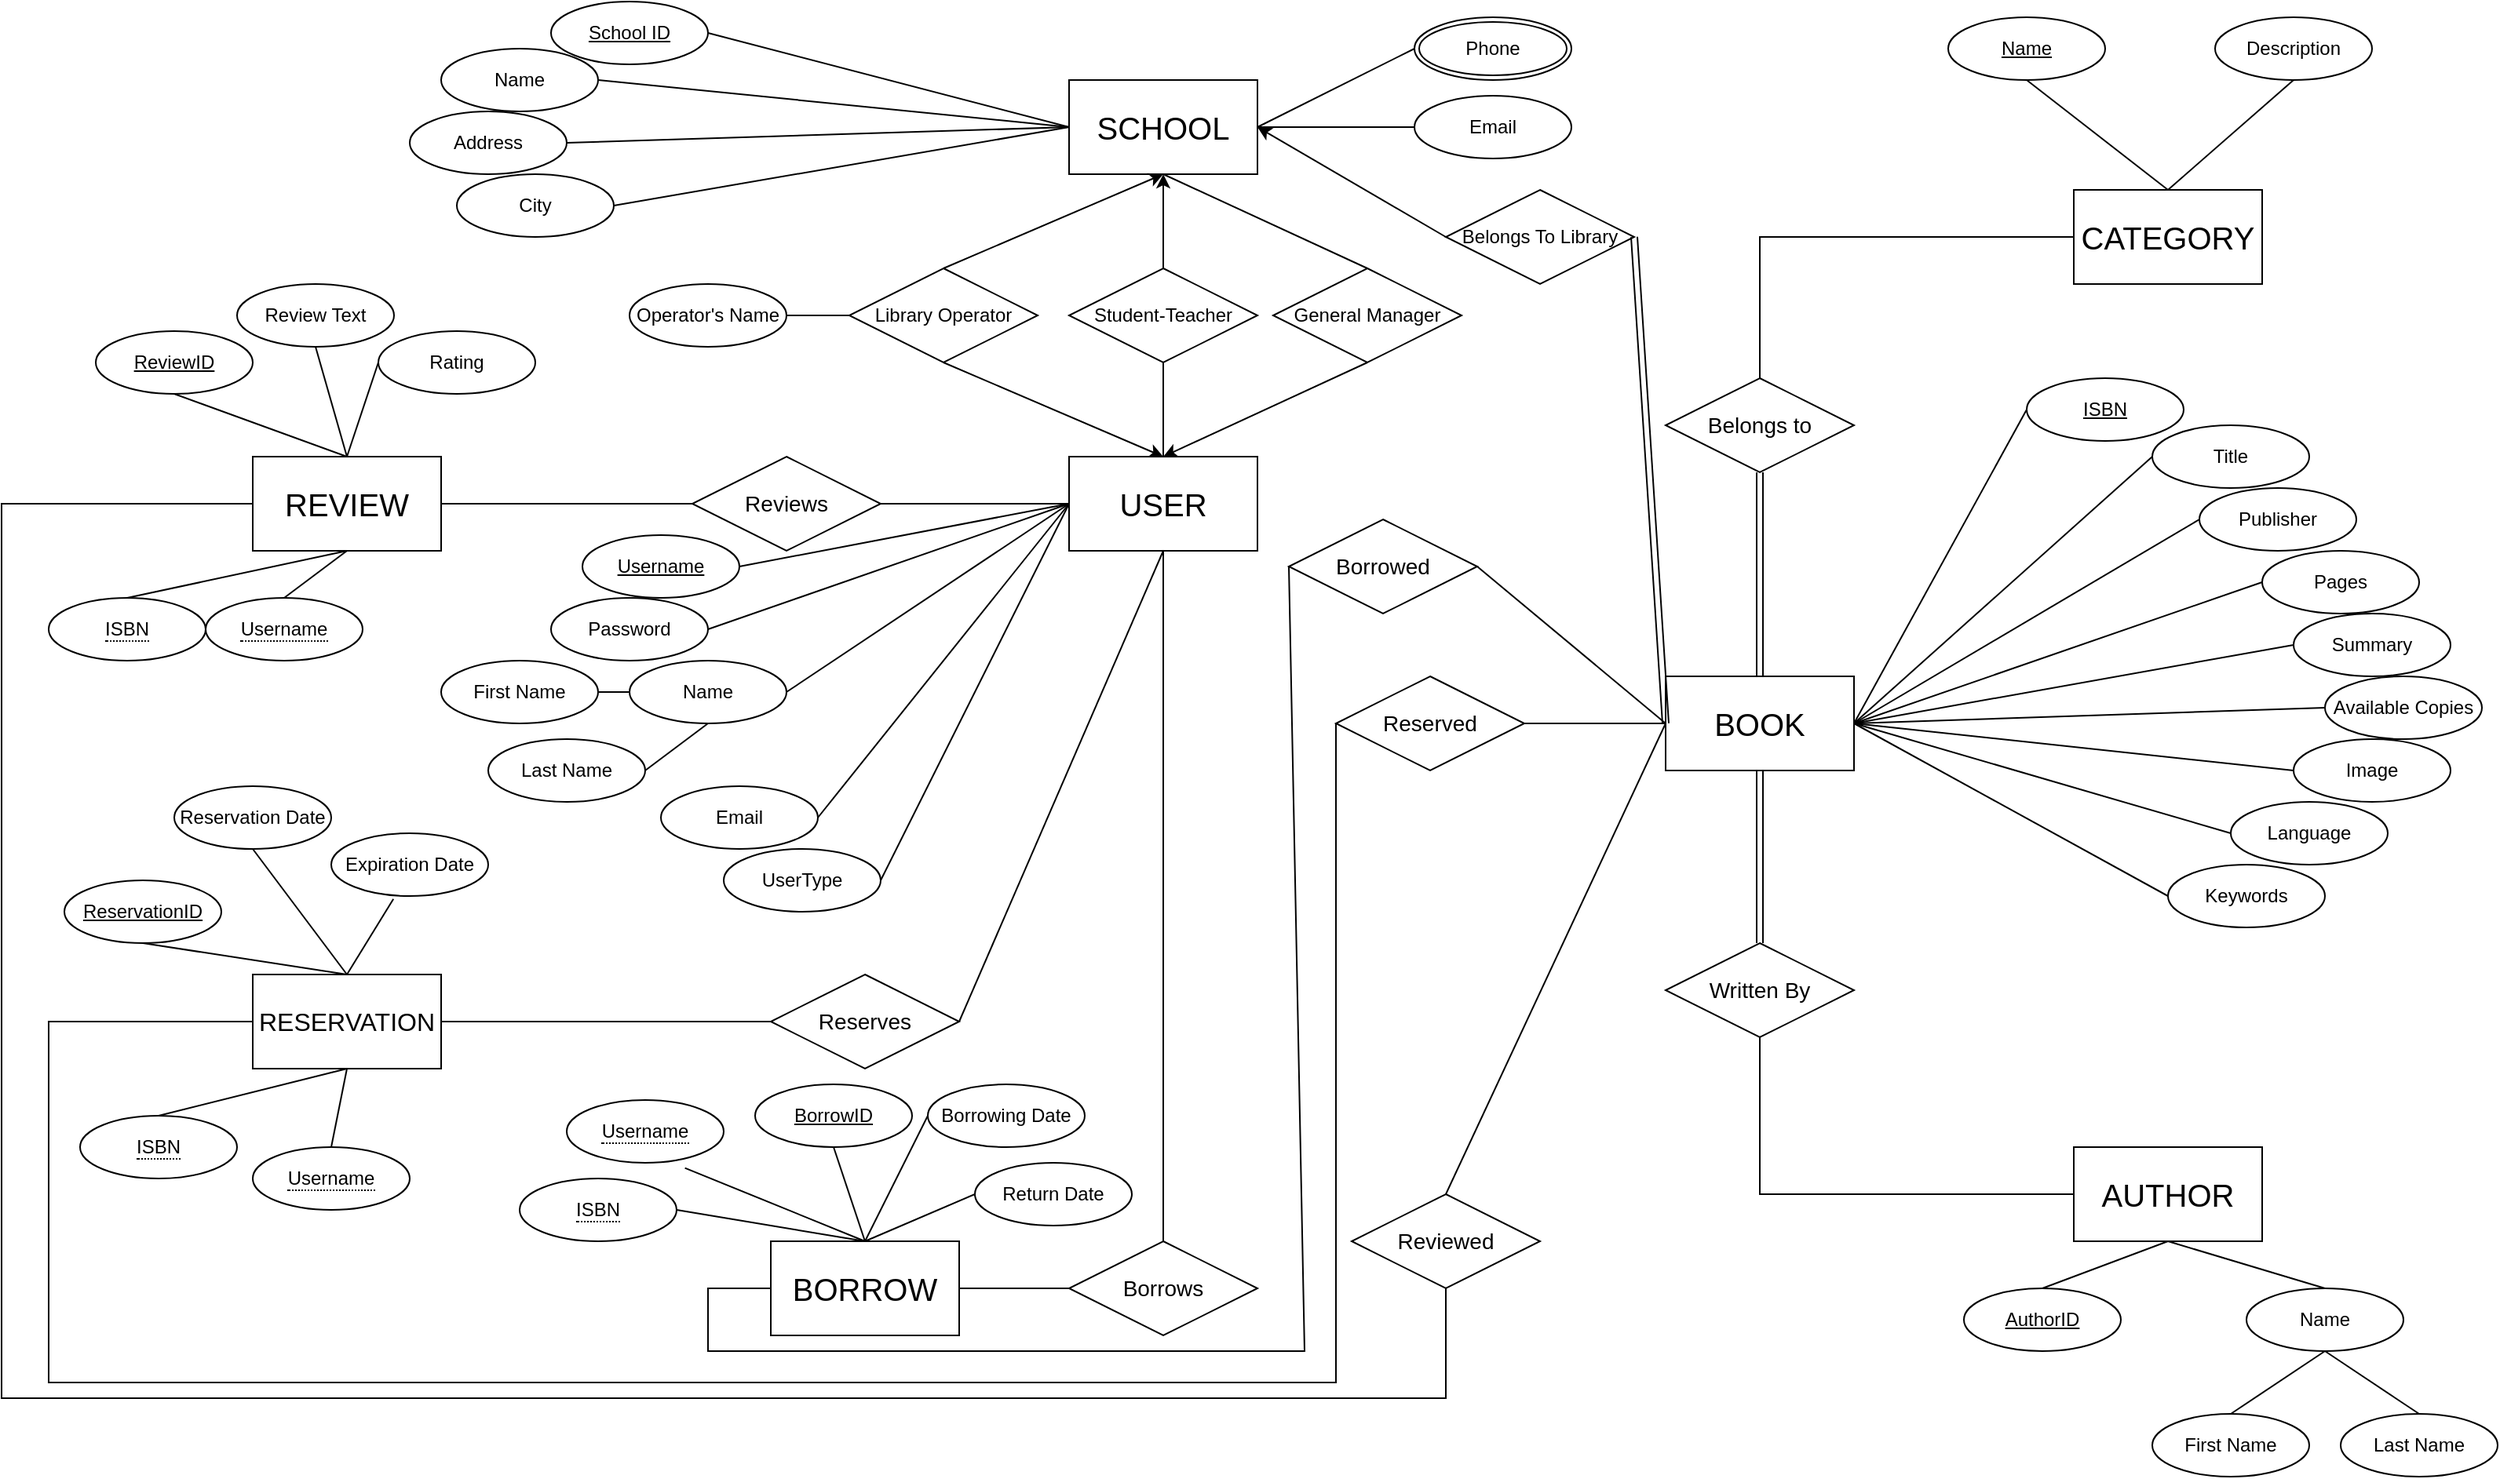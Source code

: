 <mxfile version="21.2.3" type="device">
  <diagram name="Σελίδα-1" id="gIPJcoeuLJjqF6bGJ0RA">
    <mxGraphModel dx="2049" dy="1091" grid="1" gridSize="10" guides="1" tooltips="1" connect="1" arrows="1" fold="1" page="1" pageScale="1" pageWidth="1654" pageHeight="1169" math="0" shadow="0">
      <root>
        <mxCell id="0" />
        <mxCell id="1" parent="0" />
        <mxCell id="8MD2V6pWfykVniSsKf-Z-3" value="&lt;font style=&quot;font-size: 20px;&quot;&gt;SCHOOL&lt;/font&gt;" style="rounded=0;whiteSpace=wrap;html=1;" parent="1" vertex="1">
          <mxGeometry x="720" y="50" width="120" height="60" as="geometry" />
        </mxCell>
        <mxCell id="8MD2V6pWfykVniSsKf-Z-5" value="&lt;font style=&quot;font-size: 16px;&quot;&gt;RESERVATION&lt;/font&gt;" style="rounded=0;whiteSpace=wrap;html=1;" parent="1" vertex="1">
          <mxGeometry x="200" y="620" width="120" height="60" as="geometry" />
        </mxCell>
        <mxCell id="8MD2V6pWfykVniSsKf-Z-6" value="&lt;font style=&quot;font-size: 20px;&quot;&gt;REVIEW&lt;/font&gt;" style="rounded=0;whiteSpace=wrap;html=1;" parent="1" vertex="1">
          <mxGeometry x="200" y="290" width="120" height="60" as="geometry" />
        </mxCell>
        <mxCell id="8MD2V6pWfykVniSsKf-Z-7" value="&lt;font style=&quot;font-size: 20px;&quot;&gt;BORROW&lt;/font&gt;" style="rounded=0;whiteSpace=wrap;html=1;" parent="1" vertex="1">
          <mxGeometry x="530" y="790" width="120" height="60" as="geometry" />
        </mxCell>
        <mxCell id="8MD2V6pWfykVniSsKf-Z-9" value="&lt;font style=&quot;font-size: 20px;&quot;&gt;CATEGORY&lt;/font&gt;" style="rounded=0;whiteSpace=wrap;html=1;" parent="1" vertex="1">
          <mxGeometry x="1360" y="120" width="120" height="60" as="geometry" />
        </mxCell>
        <mxCell id="8MD2V6pWfykVniSsKf-Z-10" value="&lt;font style=&quot;font-size: 20px;&quot;&gt;BOOK&lt;/font&gt;" style="rounded=0;whiteSpace=wrap;html=1;" parent="1" vertex="1">
          <mxGeometry x="1100" y="430" width="120" height="60" as="geometry" />
        </mxCell>
        <mxCell id="8MD2V6pWfykVniSsKf-Z-11" value="&lt;font style=&quot;font-size: 20px;&quot;&gt;AUTHOR&lt;/font&gt;" style="rounded=0;whiteSpace=wrap;html=1;" parent="1" vertex="1">
          <mxGeometry x="1360" y="730" width="120" height="60" as="geometry" />
        </mxCell>
        <mxCell id="IquROmP5LWn76ybMcErC-4" value="" style="rounded=0;orthogonalLoop=1;jettySize=auto;html=1;exitX=0.5;exitY=0;exitDx=0;exitDy=0;entryX=0.5;entryY=1;entryDx=0;entryDy=0;" parent="1" target="8MD2V6pWfykVniSsKf-Z-3" edge="1">
          <mxGeometry relative="1" as="geometry">
            <mxPoint x="780" y="170" as="sourcePoint" />
          </mxGeometry>
        </mxCell>
        <mxCell id="IquROmP5LWn76ybMcErC-7" value="&lt;font style=&quot;font-size: 14px;&quot;&gt;Written By&lt;/font&gt;" style="shape=rhombus;perimeter=rhombusPerimeter;whiteSpace=wrap;html=1;align=center;" parent="1" vertex="1">
          <mxGeometry x="1100" y="600" width="120" height="60" as="geometry" />
        </mxCell>
        <mxCell id="IquROmP5LWn76ybMcErC-10" value="" style="endArrow=none;html=1;rounded=0;entryX=0.5;entryY=1;entryDx=0;entryDy=0;shape=link;" parent="1" target="8MD2V6pWfykVniSsKf-Z-10" edge="1">
          <mxGeometry width="50" height="50" relative="1" as="geometry">
            <mxPoint x="1160" y="600" as="sourcePoint" />
            <mxPoint x="800" y="540" as="targetPoint" />
          </mxGeometry>
        </mxCell>
        <mxCell id="IquROmP5LWn76ybMcErC-11" value="" style="endArrow=none;html=1;rounded=0;exitX=0;exitY=0.5;exitDx=0;exitDy=0;entryX=0.5;entryY=1;entryDx=0;entryDy=0;" parent="1" source="8MD2V6pWfykVniSsKf-Z-11" target="IquROmP5LWn76ybMcErC-7" edge="1">
          <mxGeometry width="50" height="50" relative="1" as="geometry">
            <mxPoint x="750" y="590" as="sourcePoint" />
            <mxPoint x="800" y="540" as="targetPoint" />
            <Array as="points">
              <mxPoint x="1160" y="760" />
            </Array>
          </mxGeometry>
        </mxCell>
        <mxCell id="IquROmP5LWn76ybMcErC-12" value="&lt;font style=&quot;font-size: 14px;&quot;&gt;Belongs to&lt;/font&gt;" style="shape=rhombus;perimeter=rhombusPerimeter;whiteSpace=wrap;html=1;align=center;" parent="1" vertex="1">
          <mxGeometry x="1100" y="240" width="120" height="60" as="geometry" />
        </mxCell>
        <mxCell id="IquROmP5LWn76ybMcErC-13" value="" style="endArrow=none;html=1;rounded=0;entryX=0.5;entryY=1;entryDx=0;entryDy=0;exitX=0.5;exitY=0;exitDx=0;exitDy=0;shape=link;" parent="1" source="8MD2V6pWfykVniSsKf-Z-10" target="IquROmP5LWn76ybMcErC-12" edge="1">
          <mxGeometry width="50" height="50" relative="1" as="geometry">
            <mxPoint x="750" y="590" as="sourcePoint" />
            <mxPoint x="800" y="540" as="targetPoint" />
          </mxGeometry>
        </mxCell>
        <mxCell id="IquROmP5LWn76ybMcErC-14" value="" style="endArrow=none;html=1;rounded=0;entryX=0;entryY=0.5;entryDx=0;entryDy=0;exitX=0.5;exitY=0;exitDx=0;exitDy=0;" parent="1" source="IquROmP5LWn76ybMcErC-12" target="8MD2V6pWfykVniSsKf-Z-9" edge="1">
          <mxGeometry width="50" height="50" relative="1" as="geometry">
            <mxPoint x="750" y="590" as="sourcePoint" />
            <mxPoint x="800" y="540" as="targetPoint" />
            <Array as="points">
              <mxPoint x="1160" y="150" />
            </Array>
          </mxGeometry>
        </mxCell>
        <mxCell id="IquROmP5LWn76ybMcErC-15" value="&lt;font style=&quot;font-size: 14px;&quot;&gt;Borrows&lt;/font&gt;" style="shape=rhombus;perimeter=rhombusPerimeter;whiteSpace=wrap;html=1;align=center;" parent="1" vertex="1">
          <mxGeometry x="720" y="790" width="120" height="60" as="geometry" />
        </mxCell>
        <mxCell id="IquROmP5LWn76ybMcErC-16" value="&lt;font style=&quot;font-size: 14px;&quot;&gt;Reserves&lt;/font&gt;" style="shape=rhombus;perimeter=rhombusPerimeter;whiteSpace=wrap;html=1;align=center;" parent="1" vertex="1">
          <mxGeometry x="530" y="620" width="120" height="60" as="geometry" />
        </mxCell>
        <mxCell id="IquROmP5LWn76ybMcErC-17" value="&lt;font style=&quot;font-size: 14px;&quot;&gt;Reviews&lt;/font&gt;" style="shape=rhombus;perimeter=rhombusPerimeter;whiteSpace=wrap;html=1;align=center;" parent="1" vertex="1">
          <mxGeometry x="480" y="290" width="120" height="60" as="geometry" />
        </mxCell>
        <mxCell id="IquROmP5LWn76ybMcErC-18" value="" style="endArrow=none;html=1;rounded=0;entryX=0;entryY=0.5;entryDx=0;entryDy=0;exitX=1;exitY=0.5;exitDx=0;exitDy=0;" parent="1" source="IquROmP5LWn76ybMcErC-17" edge="1">
          <mxGeometry width="50" height="50" relative="1" as="geometry">
            <mxPoint x="750" y="580" as="sourcePoint" />
            <mxPoint x="720" y="320" as="targetPoint" />
          </mxGeometry>
        </mxCell>
        <mxCell id="IquROmP5LWn76ybMcErC-19" value="" style="endArrow=none;html=1;rounded=0;entryX=1;entryY=0.5;entryDx=0;entryDy=0;exitX=0;exitY=0.5;exitDx=0;exitDy=0;" parent="1" source="IquROmP5LWn76ybMcErC-17" target="8MD2V6pWfykVniSsKf-Z-6" edge="1">
          <mxGeometry width="50" height="50" relative="1" as="geometry">
            <mxPoint x="760" y="590" as="sourcePoint" />
            <mxPoint x="810" y="540" as="targetPoint" />
          </mxGeometry>
        </mxCell>
        <mxCell id="IquROmP5LWn76ybMcErC-20" value="" style="endArrow=none;html=1;rounded=0;exitX=0.5;exitY=1;exitDx=0;exitDy=0;entryX=0.5;entryY=0;entryDx=0;entryDy=0;" parent="1" target="IquROmP5LWn76ybMcErC-15" edge="1">
          <mxGeometry width="50" height="50" relative="1" as="geometry">
            <mxPoint x="780" y="350" as="sourcePoint" />
            <mxPoint x="820" y="550" as="targetPoint" />
          </mxGeometry>
        </mxCell>
        <mxCell id="IquROmP5LWn76ybMcErC-21" value="" style="endArrow=none;html=1;rounded=0;exitX=1;exitY=0.5;exitDx=0;exitDy=0;entryX=0;entryY=0.5;entryDx=0;entryDy=0;" parent="1" source="8MD2V6pWfykVniSsKf-Z-7" target="IquROmP5LWn76ybMcErC-15" edge="1">
          <mxGeometry width="50" height="50" relative="1" as="geometry">
            <mxPoint x="780" y="610" as="sourcePoint" />
            <mxPoint x="830" y="560" as="targetPoint" />
          </mxGeometry>
        </mxCell>
        <mxCell id="IquROmP5LWn76ybMcErC-22" value="" style="endArrow=none;html=1;rounded=0;entryX=1;entryY=0.5;entryDx=0;entryDy=0;" parent="1" target="IquROmP5LWn76ybMcErC-16" edge="1">
          <mxGeometry width="50" height="50" relative="1" as="geometry">
            <mxPoint x="780" y="350" as="sourcePoint" />
            <mxPoint x="840" y="570" as="targetPoint" />
          </mxGeometry>
        </mxCell>
        <mxCell id="IquROmP5LWn76ybMcErC-23" value="" style="endArrow=none;html=1;rounded=0;exitX=1;exitY=0.5;exitDx=0;exitDy=0;entryX=0;entryY=0.5;entryDx=0;entryDy=0;" parent="1" source="8MD2V6pWfykVniSsKf-Z-5" target="IquROmP5LWn76ybMcErC-16" edge="1">
          <mxGeometry width="50" height="50" relative="1" as="geometry">
            <mxPoint x="800" y="630" as="sourcePoint" />
            <mxPoint x="850" y="580" as="targetPoint" />
          </mxGeometry>
        </mxCell>
        <mxCell id="IquROmP5LWn76ybMcErC-24" value="&lt;font style=&quot;font-size: 14px;&quot;&gt;Reviewed&lt;/font&gt;" style="shape=rhombus;perimeter=rhombusPerimeter;whiteSpace=wrap;html=1;align=center;" parent="1" vertex="1">
          <mxGeometry x="900" y="760" width="120" height="60" as="geometry" />
        </mxCell>
        <mxCell id="IquROmP5LWn76ybMcErC-25" value="&lt;font style=&quot;font-size: 14px;&quot;&gt;Reserved&lt;/font&gt;" style="shape=rhombus;perimeter=rhombusPerimeter;whiteSpace=wrap;html=1;align=center;" parent="1" vertex="1">
          <mxGeometry x="890" y="430" width="120" height="60" as="geometry" />
        </mxCell>
        <mxCell id="IquROmP5LWn76ybMcErC-26" value="&lt;font style=&quot;font-size: 14px;&quot;&gt;Borrowed&lt;/font&gt;" style="shape=rhombus;perimeter=rhombusPerimeter;whiteSpace=wrap;html=1;align=center;" parent="1" vertex="1">
          <mxGeometry x="860" y="330" width="120" height="60" as="geometry" />
        </mxCell>
        <mxCell id="IquROmP5LWn76ybMcErC-28" style="rounded=0;orthogonalLoop=1;jettySize=auto;html=1;entryX=1;entryY=0.5;entryDx=0;entryDy=0;exitX=0;exitY=0.5;exitDx=0;exitDy=0;" parent="1" source="IquROmP5LWn76ybMcErC-27" target="8MD2V6pWfykVniSsKf-Z-3" edge="1">
          <mxGeometry relative="1" as="geometry" />
        </mxCell>
        <mxCell id="IquROmP5LWn76ybMcErC-27" value="Belongs To Library" style="shape=rhombus;perimeter=rhombusPerimeter;whiteSpace=wrap;html=1;align=center;" parent="1" vertex="1">
          <mxGeometry x="960" y="120" width="120" height="60" as="geometry" />
        </mxCell>
        <mxCell id="IquROmP5LWn76ybMcErC-29" value="" style="endArrow=none;html=1;rounded=0;entryX=1;entryY=0.5;entryDx=0;entryDy=0;exitX=0;exitY=0.5;exitDx=0;exitDy=0;shape=link;" parent="1" source="8MD2V6pWfykVniSsKf-Z-10" target="IquROmP5LWn76ybMcErC-27" edge="1">
          <mxGeometry width="50" height="50" relative="1" as="geometry">
            <mxPoint x="750" y="440" as="sourcePoint" />
            <mxPoint x="800" y="390" as="targetPoint" />
          </mxGeometry>
        </mxCell>
        <mxCell id="IquROmP5LWn76ybMcErC-30" value="" style="endArrow=none;html=1;rounded=0;entryX=0;entryY=0.5;entryDx=0;entryDy=0;exitX=0.5;exitY=0;exitDx=0;exitDy=0;" parent="1" source="IquROmP5LWn76ybMcErC-24" target="8MD2V6pWfykVniSsKf-Z-10" edge="1">
          <mxGeometry width="50" height="50" relative="1" as="geometry">
            <mxPoint x="760" y="450" as="sourcePoint" />
            <mxPoint x="810" y="400" as="targetPoint" />
          </mxGeometry>
        </mxCell>
        <mxCell id="IquROmP5LWn76ybMcErC-31" value="" style="endArrow=none;html=1;rounded=0;entryX=0;entryY=0.5;entryDx=0;entryDy=0;exitX=1;exitY=0.5;exitDx=0;exitDy=0;" parent="1" source="IquROmP5LWn76ybMcErC-25" target="8MD2V6pWfykVniSsKf-Z-10" edge="1">
          <mxGeometry width="50" height="50" relative="1" as="geometry">
            <mxPoint x="950" y="480" as="sourcePoint" />
            <mxPoint x="820" y="410" as="targetPoint" />
          </mxGeometry>
        </mxCell>
        <mxCell id="IquROmP5LWn76ybMcErC-32" value="" style="endArrow=none;html=1;rounded=0;entryX=0;entryY=0.5;entryDx=0;entryDy=0;exitX=1;exitY=0.5;exitDx=0;exitDy=0;" parent="1" source="IquROmP5LWn76ybMcErC-26" target="8MD2V6pWfykVniSsKf-Z-10" edge="1">
          <mxGeometry width="50" height="50" relative="1" as="geometry">
            <mxPoint x="780" y="470" as="sourcePoint" />
            <mxPoint x="830" y="420" as="targetPoint" />
          </mxGeometry>
        </mxCell>
        <mxCell id="IquROmP5LWn76ybMcErC-33" value="" style="endArrow=none;html=1;rounded=0;entryX=0.5;entryY=1;entryDx=0;entryDy=0;exitX=0;exitY=0.5;exitDx=0;exitDy=0;" parent="1" source="8MD2V6pWfykVniSsKf-Z-6" target="IquROmP5LWn76ybMcErC-24" edge="1">
          <mxGeometry width="50" height="50" relative="1" as="geometry">
            <mxPoint x="790" y="480" as="sourcePoint" />
            <mxPoint x="840" y="430" as="targetPoint" />
            <Array as="points">
              <mxPoint x="40" y="320" />
              <mxPoint x="40" y="890" />
              <mxPoint x="880" y="890" />
              <mxPoint x="960" y="890" />
            </Array>
          </mxGeometry>
        </mxCell>
        <mxCell id="IquROmP5LWn76ybMcErC-34" value="" style="endArrow=none;html=1;rounded=0;entryX=0;entryY=0.5;entryDx=0;entryDy=0;exitX=0;exitY=0.5;exitDx=0;exitDy=0;" parent="1" source="8MD2V6pWfykVniSsKf-Z-5" target="IquROmP5LWn76ybMcErC-25" edge="1">
          <mxGeometry width="50" height="50" relative="1" as="geometry">
            <mxPoint x="800" y="490" as="sourcePoint" />
            <mxPoint x="850" y="440" as="targetPoint" />
            <Array as="points">
              <mxPoint x="70" y="650" />
              <mxPoint x="70" y="880" />
              <mxPoint x="890" y="880" />
            </Array>
          </mxGeometry>
        </mxCell>
        <mxCell id="IquROmP5LWn76ybMcErC-35" value="" style="endArrow=none;html=1;rounded=0;entryX=0;entryY=0.5;entryDx=0;entryDy=0;exitX=0;exitY=0.5;exitDx=0;exitDy=0;" parent="1" source="8MD2V6pWfykVniSsKf-Z-7" target="IquROmP5LWn76ybMcErC-26" edge="1">
          <mxGeometry width="50" height="50" relative="1" as="geometry">
            <mxPoint x="810" y="500" as="sourcePoint" />
            <mxPoint x="860" y="450" as="targetPoint" />
            <Array as="points">
              <mxPoint x="490" y="820" />
              <mxPoint x="490" y="860" />
              <mxPoint x="870" y="860" />
            </Array>
          </mxGeometry>
        </mxCell>
        <mxCell id="IquROmP5LWn76ybMcErC-37" style="rounded=0;orthogonalLoop=1;jettySize=auto;html=1;exitX=0.5;exitY=1;exitDx=0;exitDy=0;" parent="1" source="IquROmP5LWn76ybMcErC-39" edge="1">
          <mxGeometry relative="1" as="geometry">
            <mxPoint x="780" y="230" as="sourcePoint" />
            <mxPoint x="780" y="290" as="targetPoint" />
          </mxGeometry>
        </mxCell>
        <mxCell id="IquROmP5LWn76ybMcErC-38" style="rounded=0;orthogonalLoop=1;jettySize=auto;html=1;exitX=0.5;exitY=0;exitDx=0;exitDy=0;entryX=0.5;entryY=1;entryDx=0;entryDy=0;" parent="1" source="IquROmP5LWn76ybMcErC-39" target="8MD2V6pWfykVniSsKf-Z-3" edge="1">
          <mxGeometry relative="1" as="geometry">
            <mxPoint x="780" y="170" as="sourcePoint" />
          </mxGeometry>
        </mxCell>
        <mxCell id="IquROmP5LWn76ybMcErC-39" value="Library Operator" style="shape=rhombus;perimeter=rhombusPerimeter;whiteSpace=wrap;html=1;align=center;" parent="1" vertex="1">
          <mxGeometry x="580" y="170" width="120" height="60" as="geometry" />
        </mxCell>
        <mxCell id="IquROmP5LWn76ybMcErC-42" style="rounded=0;orthogonalLoop=1;jettySize=auto;html=1;entryX=0.5;entryY=0;entryDx=0;entryDy=0;exitX=0.5;exitY=1;exitDx=0;exitDy=0;" parent="1" source="IquROmP5LWn76ybMcErC-40" edge="1">
          <mxGeometry relative="1" as="geometry">
            <mxPoint x="780" y="290" as="targetPoint" />
          </mxGeometry>
        </mxCell>
        <mxCell id="IquROmP5LWn76ybMcErC-40" value="General Manager" style="shape=rhombus;perimeter=rhombusPerimeter;whiteSpace=wrap;html=1;align=center;" parent="1" vertex="1">
          <mxGeometry x="850" y="170" width="120" height="60" as="geometry" />
        </mxCell>
        <mxCell id="IquROmP5LWn76ybMcErC-43" value="" style="endArrow=none;html=1;rounded=0;entryX=0.5;entryY=1;entryDx=0;entryDy=0;exitX=0.5;exitY=0;exitDx=0;exitDy=0;" parent="1" source="IquROmP5LWn76ybMcErC-40" target="8MD2V6pWfykVniSsKf-Z-3" edge="1">
          <mxGeometry width="50" height="50" relative="1" as="geometry">
            <mxPoint x="610" y="330" as="sourcePoint" />
            <mxPoint x="730" y="330" as="targetPoint" />
          </mxGeometry>
        </mxCell>
        <mxCell id="IquROmP5LWn76ybMcErC-44" value="School ID" style="ellipse;whiteSpace=wrap;html=1;align=center;fontStyle=4;" parent="1" vertex="1">
          <mxGeometry x="390" width="100" height="40" as="geometry" />
        </mxCell>
        <mxCell id="IquROmP5LWn76ybMcErC-45" value="Name" style="ellipse;whiteSpace=wrap;html=1;align=center;" parent="1" vertex="1">
          <mxGeometry x="320" y="30" width="100" height="40" as="geometry" />
        </mxCell>
        <mxCell id="IquROmP5LWn76ybMcErC-46" value="Address" style="ellipse;whiteSpace=wrap;html=1;align=center;" parent="1" vertex="1">
          <mxGeometry x="300" y="70" width="100" height="40" as="geometry" />
        </mxCell>
        <mxCell id="IquROmP5LWn76ybMcErC-47" value="City" style="ellipse;whiteSpace=wrap;html=1;align=center;" parent="1" vertex="1">
          <mxGeometry x="330" y="110" width="100" height="40" as="geometry" />
        </mxCell>
        <mxCell id="IquROmP5LWn76ybMcErC-48" value="Operator&#39;s Name" style="ellipse;whiteSpace=wrap;html=1;align=center;" parent="1" vertex="1">
          <mxGeometry x="440" y="180" width="100" height="40" as="geometry" />
        </mxCell>
        <mxCell id="IquROmP5LWn76ybMcErC-49" value="Phone" style="ellipse;shape=doubleEllipse;margin=3;whiteSpace=wrap;html=1;align=center;" parent="1" vertex="1">
          <mxGeometry x="940" y="10" width="100" height="40" as="geometry" />
        </mxCell>
        <mxCell id="IquROmP5LWn76ybMcErC-51" value="" style="endArrow=none;html=1;rounded=0;entryX=0;entryY=0.5;entryDx=0;entryDy=0;exitX=1;exitY=0.5;exitDx=0;exitDy=0;" parent="1" source="IquROmP5LWn76ybMcErC-48" target="IquROmP5LWn76ybMcErC-39" edge="1">
          <mxGeometry width="50" height="50" relative="1" as="geometry">
            <mxPoint x="750" y="440" as="sourcePoint" />
            <mxPoint x="800" y="390" as="targetPoint" />
          </mxGeometry>
        </mxCell>
        <mxCell id="IquROmP5LWn76ybMcErC-53" value="" style="endArrow=none;html=1;rounded=0;entryX=0;entryY=0.5;entryDx=0;entryDy=0;exitX=1;exitY=0.5;exitDx=0;exitDy=0;" parent="1" source="IquROmP5LWn76ybMcErC-44" target="8MD2V6pWfykVniSsKf-Z-3" edge="1">
          <mxGeometry width="50" height="50" relative="1" as="geometry">
            <mxPoint x="550" y="210" as="sourcePoint" />
            <mxPoint x="590" y="210" as="targetPoint" />
          </mxGeometry>
        </mxCell>
        <mxCell id="IquROmP5LWn76ybMcErC-54" value="" style="endArrow=none;html=1;rounded=0;exitX=1;exitY=0.5;exitDx=0;exitDy=0;" parent="1" source="IquROmP5LWn76ybMcErC-45" edge="1">
          <mxGeometry width="50" height="50" relative="1" as="geometry">
            <mxPoint x="500" y="30" as="sourcePoint" />
            <mxPoint x="720" y="80" as="targetPoint" />
          </mxGeometry>
        </mxCell>
        <mxCell id="IquROmP5LWn76ybMcErC-55" value="" style="endArrow=none;html=1;rounded=0;entryX=0;entryY=0.5;entryDx=0;entryDy=0;exitX=1;exitY=0.5;exitDx=0;exitDy=0;" parent="1" source="IquROmP5LWn76ybMcErC-46" target="8MD2V6pWfykVniSsKf-Z-3" edge="1">
          <mxGeometry width="50" height="50" relative="1" as="geometry">
            <mxPoint x="510" y="40" as="sourcePoint" />
            <mxPoint x="740" y="100" as="targetPoint" />
          </mxGeometry>
        </mxCell>
        <mxCell id="IquROmP5LWn76ybMcErC-56" value="" style="endArrow=none;html=1;rounded=0;exitX=1;exitY=0.5;exitDx=0;exitDy=0;" parent="1" source="IquROmP5LWn76ybMcErC-47" edge="1">
          <mxGeometry width="50" height="50" relative="1" as="geometry">
            <mxPoint x="520" y="50" as="sourcePoint" />
            <mxPoint x="720" y="80" as="targetPoint" />
          </mxGeometry>
        </mxCell>
        <mxCell id="IquROmP5LWn76ybMcErC-57" value="" style="endArrow=none;html=1;rounded=0;entryX=0;entryY=0.5;entryDx=0;entryDy=0;exitX=1;exitY=0.5;exitDx=0;exitDy=0;" parent="1" source="8MD2V6pWfykVniSsKf-Z-3" target="IquROmP5LWn76ybMcErC-49" edge="1">
          <mxGeometry width="50" height="50" relative="1" as="geometry">
            <mxPoint x="530" y="60" as="sourcePoint" />
            <mxPoint x="760" y="120" as="targetPoint" />
          </mxGeometry>
        </mxCell>
        <mxCell id="IquROmP5LWn76ybMcErC-58" value="" style="endArrow=none;html=1;rounded=0;entryX=0;entryY=0.5;entryDx=0;entryDy=0;" parent="1" edge="1">
          <mxGeometry width="50" height="50" relative="1" as="geometry">
            <mxPoint x="840" y="80" as="sourcePoint" />
            <mxPoint x="940" y="80" as="targetPoint" />
          </mxGeometry>
        </mxCell>
        <mxCell id="IquROmP5LWn76ybMcErC-59" value="Username" style="ellipse;whiteSpace=wrap;html=1;align=center;fontStyle=4;" parent="1" vertex="1">
          <mxGeometry x="410" y="340" width="100" height="40" as="geometry" />
        </mxCell>
        <mxCell id="IquROmP5LWn76ybMcErC-60" value="Password" style="ellipse;whiteSpace=wrap;html=1;align=center;" parent="1" vertex="1">
          <mxGeometry x="390" y="380" width="100" height="40" as="geometry" />
        </mxCell>
        <mxCell id="IquROmP5LWn76ybMcErC-61" value="First Name" style="ellipse;whiteSpace=wrap;html=1;align=center;" parent="1" vertex="1">
          <mxGeometry x="320" y="420" width="100" height="40" as="geometry" />
        </mxCell>
        <mxCell id="IquROmP5LWn76ybMcErC-62" value="Last Name" style="ellipse;whiteSpace=wrap;html=1;align=center;" parent="1" vertex="1">
          <mxGeometry x="350" y="470" width="100" height="40" as="geometry" />
        </mxCell>
        <mxCell id="IquROmP5LWn76ybMcErC-63" value="Email" style="ellipse;whiteSpace=wrap;html=1;align=center;" parent="1" vertex="1">
          <mxGeometry x="460" y="500" width="100" height="40" as="geometry" />
        </mxCell>
        <mxCell id="IquROmP5LWn76ybMcErC-64" value="UserType" style="ellipse;whiteSpace=wrap;html=1;align=center;" parent="1" vertex="1">
          <mxGeometry x="500" y="540" width="100" height="40" as="geometry" />
        </mxCell>
        <mxCell id="IquROmP5LWn76ybMcErC-65" value="Email" style="ellipse;whiteSpace=wrap;html=1;align=center;" parent="1" vertex="1">
          <mxGeometry x="940" y="60" width="100" height="40" as="geometry" />
        </mxCell>
        <mxCell id="IquROmP5LWn76ybMcErC-66" value="" style="endArrow=none;html=1;rounded=0;exitX=1;exitY=0.5;exitDx=0;exitDy=0;entryX=0;entryY=0.5;entryDx=0;entryDy=0;" parent="1" source="IquROmP5LWn76ybMcErC-59" edge="1">
          <mxGeometry width="50" height="50" relative="1" as="geometry">
            <mxPoint x="610" y="330" as="sourcePoint" />
            <mxPoint x="720" y="320" as="targetPoint" />
          </mxGeometry>
        </mxCell>
        <mxCell id="IquROmP5LWn76ybMcErC-67" value="" style="endArrow=none;html=1;rounded=0;exitX=1;exitY=0.5;exitDx=0;exitDy=0;" parent="1" source="IquROmP5LWn76ybMcErC-60" edge="1">
          <mxGeometry width="50" height="50" relative="1" as="geometry">
            <mxPoint x="520" y="370" as="sourcePoint" />
            <mxPoint x="720" y="320" as="targetPoint" />
          </mxGeometry>
        </mxCell>
        <mxCell id="IquROmP5LWn76ybMcErC-68" value="" style="endArrow=none;html=1;rounded=0;exitX=1;exitY=0.5;exitDx=0;exitDy=0;entryX=0;entryY=0.5;entryDx=0;entryDy=0;" parent="1" source="IquROmP5LWn76ybMcErC-61" target="IquROmP5LWn76ybMcErC-94" edge="1">
          <mxGeometry width="50" height="50" relative="1" as="geometry">
            <mxPoint x="530" y="380" as="sourcePoint" />
            <mxPoint x="740" y="340" as="targetPoint" />
          </mxGeometry>
        </mxCell>
        <mxCell id="IquROmP5LWn76ybMcErC-69" value="" style="endArrow=none;html=1;rounded=0;exitX=1;exitY=0.5;exitDx=0;exitDy=0;entryX=0.5;entryY=1;entryDx=0;entryDy=0;" parent="1" source="IquROmP5LWn76ybMcErC-62" target="IquROmP5LWn76ybMcErC-94" edge="1">
          <mxGeometry width="50" height="50" relative="1" as="geometry">
            <mxPoint x="540" y="390" as="sourcePoint" />
            <mxPoint x="750" y="350" as="targetPoint" />
          </mxGeometry>
        </mxCell>
        <mxCell id="IquROmP5LWn76ybMcErC-70" value="" style="endArrow=none;html=1;rounded=0;exitX=1;exitY=0.5;exitDx=0;exitDy=0;entryX=0;entryY=0.5;entryDx=0;entryDy=0;" parent="1" source="IquROmP5LWn76ybMcErC-63" edge="1">
          <mxGeometry width="50" height="50" relative="1" as="geometry">
            <mxPoint x="550" y="400" as="sourcePoint" />
            <mxPoint x="720" y="320" as="targetPoint" />
          </mxGeometry>
        </mxCell>
        <mxCell id="IquROmP5LWn76ybMcErC-71" value="" style="endArrow=none;html=1;rounded=0;exitX=1;exitY=0.5;exitDx=0;exitDy=0;entryX=0;entryY=0.5;entryDx=0;entryDy=0;" parent="1" source="IquROmP5LWn76ybMcErC-64" edge="1">
          <mxGeometry width="50" height="50" relative="1" as="geometry">
            <mxPoint x="560" y="410" as="sourcePoint" />
            <mxPoint x="720" y="320" as="targetPoint" />
          </mxGeometry>
        </mxCell>
        <mxCell id="IquROmP5LWn76ybMcErC-72" value="ReviewID" style="ellipse;whiteSpace=wrap;html=1;align=center;fontStyle=4;" parent="1" vertex="1">
          <mxGeometry x="100" y="210" width="100" height="40" as="geometry" />
        </mxCell>
        <mxCell id="IquROmP5LWn76ybMcErC-73" value="Review Text" style="ellipse;whiteSpace=wrap;html=1;align=center;" parent="1" vertex="1">
          <mxGeometry x="190" y="180" width="100" height="40" as="geometry" />
        </mxCell>
        <mxCell id="IquROmP5LWn76ybMcErC-74" value="Rating" style="ellipse;whiteSpace=wrap;html=1;align=center;" parent="1" vertex="1">
          <mxGeometry x="280" y="210" width="100" height="40" as="geometry" />
        </mxCell>
        <mxCell id="IquROmP5LWn76ybMcErC-75" value="" style="endArrow=none;html=1;rounded=0;entryX=0.5;entryY=1;entryDx=0;entryDy=0;exitX=0.5;exitY=0;exitDx=0;exitDy=0;" parent="1" source="8MD2V6pWfykVniSsKf-Z-6" target="IquROmP5LWn76ybMcErC-72" edge="1">
          <mxGeometry width="50" height="50" relative="1" as="geometry">
            <mxPoint x="490" y="330" as="sourcePoint" />
            <mxPoint x="330" y="330" as="targetPoint" />
          </mxGeometry>
        </mxCell>
        <mxCell id="IquROmP5LWn76ybMcErC-76" value="" style="endArrow=none;html=1;rounded=0;entryX=0.5;entryY=1;entryDx=0;entryDy=0;" parent="1" target="IquROmP5LWn76ybMcErC-73" edge="1">
          <mxGeometry width="50" height="50" relative="1" as="geometry">
            <mxPoint x="260" y="290" as="sourcePoint" />
            <mxPoint x="160" y="260" as="targetPoint" />
          </mxGeometry>
        </mxCell>
        <mxCell id="IquROmP5LWn76ybMcErC-77" value="" style="endArrow=none;html=1;rounded=0;entryX=0.5;entryY=0;entryDx=0;entryDy=0;exitX=0;exitY=0.5;exitDx=0;exitDy=0;" parent="1" source="IquROmP5LWn76ybMcErC-74" target="8MD2V6pWfykVniSsKf-Z-6" edge="1">
          <mxGeometry width="50" height="50" relative="1" as="geometry">
            <mxPoint x="280" y="310" as="sourcePoint" />
            <mxPoint x="170" y="270" as="targetPoint" />
          </mxGeometry>
        </mxCell>
        <mxCell id="IquROmP5LWn76ybMcErC-78" value="ReservationID" style="ellipse;whiteSpace=wrap;html=1;align=center;fontStyle=4;" parent="1" vertex="1">
          <mxGeometry x="80" y="560" width="100" height="40" as="geometry" />
        </mxCell>
        <mxCell id="IquROmP5LWn76ybMcErC-79" value="Reservation Date" style="ellipse;whiteSpace=wrap;html=1;align=center;" parent="1" vertex="1">
          <mxGeometry x="150" y="500" width="100" height="40" as="geometry" />
        </mxCell>
        <mxCell id="IquROmP5LWn76ybMcErC-80" value="Expiration Date" style="ellipse;whiteSpace=wrap;html=1;align=center;" parent="1" vertex="1">
          <mxGeometry x="250" y="530" width="100" height="40" as="geometry" />
        </mxCell>
        <mxCell id="IquROmP5LWn76ybMcErC-81" value="&lt;span style=&quot;border-bottom: 1px dotted&quot;&gt;ISBN&lt;/span&gt;" style="ellipse;whiteSpace=wrap;html=1;align=center;" parent="1" vertex="1">
          <mxGeometry x="90" y="710" width="100" height="40" as="geometry" />
        </mxCell>
        <mxCell id="IquROmP5LWn76ybMcErC-82" value="&lt;span style=&quot;border-bottom: 1px dotted&quot;&gt;Username&lt;/span&gt;" style="ellipse;whiteSpace=wrap;html=1;align=center;" parent="1" vertex="1">
          <mxGeometry x="200" y="730" width="100" height="40" as="geometry" />
        </mxCell>
        <mxCell id="IquROmP5LWn76ybMcErC-83" value="&lt;span style=&quot;border-bottom: 1px dotted&quot;&gt;ISBN&lt;/span&gt;" style="ellipse;whiteSpace=wrap;html=1;align=center;" parent="1" vertex="1">
          <mxGeometry x="70" y="380" width="100" height="40" as="geometry" />
        </mxCell>
        <mxCell id="IquROmP5LWn76ybMcErC-84" value="&lt;span style=&quot;border-bottom: 1px dotted&quot;&gt;Username&lt;/span&gt;" style="ellipse;whiteSpace=wrap;html=1;align=center;" parent="1" vertex="1">
          <mxGeometry x="170" y="380" width="100" height="40" as="geometry" />
        </mxCell>
        <mxCell id="IquROmP5LWn76ybMcErC-85" value="&lt;span style=&quot;border-bottom: 1px dotted&quot;&gt;ISBN&lt;/span&gt;" style="ellipse;whiteSpace=wrap;html=1;align=center;" parent="1" vertex="1">
          <mxGeometry x="370" y="750" width="100" height="40" as="geometry" />
        </mxCell>
        <mxCell id="IquROmP5LWn76ybMcErC-86" value="&lt;span style=&quot;border-bottom: 1px dotted&quot;&gt;Username&lt;/span&gt;" style="ellipse;whiteSpace=wrap;html=1;align=center;" parent="1" vertex="1">
          <mxGeometry x="400" y="700" width="100" height="40" as="geometry" />
        </mxCell>
        <mxCell id="IquROmP5LWn76ybMcErC-87" value="" style="endArrow=none;html=1;rounded=0;entryX=0.5;entryY=0;entryDx=0;entryDy=0;exitX=0.5;exitY=1;exitDx=0;exitDy=0;" parent="1" source="8MD2V6pWfykVniSsKf-Z-6" target="IquROmP5LWn76ybMcErC-83" edge="1">
          <mxGeometry width="50" height="50" relative="1" as="geometry">
            <mxPoint x="290" y="240" as="sourcePoint" />
            <mxPoint x="270" y="300" as="targetPoint" />
          </mxGeometry>
        </mxCell>
        <mxCell id="IquROmP5LWn76ybMcErC-88" value="" style="endArrow=none;html=1;rounded=0;entryX=0.5;entryY=0;entryDx=0;entryDy=0;exitX=0.5;exitY=1;exitDx=0;exitDy=0;" parent="1" source="8MD2V6pWfykVniSsKf-Z-6" target="IquROmP5LWn76ybMcErC-84" edge="1">
          <mxGeometry width="50" height="50" relative="1" as="geometry">
            <mxPoint x="300" y="250" as="sourcePoint" />
            <mxPoint x="280" y="310" as="targetPoint" />
          </mxGeometry>
        </mxCell>
        <mxCell id="IquROmP5LWn76ybMcErC-89" value="" style="endArrow=none;html=1;rounded=0;entryX=0.5;entryY=0;entryDx=0;entryDy=0;exitX=0.5;exitY=1;exitDx=0;exitDy=0;" parent="1" source="8MD2V6pWfykVniSsKf-Z-5" target="IquROmP5LWn76ybMcErC-81" edge="1">
          <mxGeometry width="50" height="50" relative="1" as="geometry">
            <mxPoint x="310" y="260" as="sourcePoint" />
            <mxPoint x="290" y="320" as="targetPoint" />
          </mxGeometry>
        </mxCell>
        <mxCell id="IquROmP5LWn76ybMcErC-90" value="" style="endArrow=none;html=1;rounded=0;entryX=0.5;entryY=1;entryDx=0;entryDy=0;exitX=0.5;exitY=0;exitDx=0;exitDy=0;" parent="1" source="IquROmP5LWn76ybMcErC-82" target="8MD2V6pWfykVniSsKf-Z-5" edge="1">
          <mxGeometry width="50" height="50" relative="1" as="geometry">
            <mxPoint x="270" y="690" as="sourcePoint" />
            <mxPoint x="240" y="730" as="targetPoint" />
          </mxGeometry>
        </mxCell>
        <mxCell id="IquROmP5LWn76ybMcErC-91" value="" style="endArrow=none;html=1;rounded=0;entryX=0.5;entryY=0;entryDx=0;entryDy=0;exitX=0.396;exitY=1.046;exitDx=0;exitDy=0;exitPerimeter=0;" parent="1" source="IquROmP5LWn76ybMcErC-80" target="8MD2V6pWfykVniSsKf-Z-5" edge="1">
          <mxGeometry width="50" height="50" relative="1" as="geometry">
            <mxPoint x="280" y="700" as="sourcePoint" />
            <mxPoint x="250" y="740" as="targetPoint" />
          </mxGeometry>
        </mxCell>
        <mxCell id="IquROmP5LWn76ybMcErC-92" value="" style="endArrow=none;html=1;rounded=0;exitX=0.5;exitY=1;exitDx=0;exitDy=0;" parent="1" source="IquROmP5LWn76ybMcErC-79" edge="1">
          <mxGeometry width="50" height="50" relative="1" as="geometry">
            <mxPoint x="370" y="572" as="sourcePoint" />
            <mxPoint x="260" y="620" as="targetPoint" />
          </mxGeometry>
        </mxCell>
        <mxCell id="IquROmP5LWn76ybMcErC-93" value="" style="endArrow=none;html=1;rounded=0;exitX=0.5;exitY=1;exitDx=0;exitDy=0;" parent="1" source="IquROmP5LWn76ybMcErC-78" edge="1">
          <mxGeometry width="50" height="50" relative="1" as="geometry">
            <mxPoint x="380" y="582" as="sourcePoint" />
            <mxPoint x="260" y="620" as="targetPoint" />
          </mxGeometry>
        </mxCell>
        <mxCell id="IquROmP5LWn76ybMcErC-94" value="Name" style="ellipse;whiteSpace=wrap;html=1;align=center;" parent="1" vertex="1">
          <mxGeometry x="440" y="420" width="100" height="40" as="geometry" />
        </mxCell>
        <mxCell id="IquROmP5LWn76ybMcErC-95" value="" style="endArrow=none;html=1;rounded=0;exitX=1;exitY=0.5;exitDx=0;exitDy=0;" parent="1" source="IquROmP5LWn76ybMcErC-94" edge="1">
          <mxGeometry width="50" height="50" relative="1" as="geometry">
            <mxPoint x="500" y="410" as="sourcePoint" />
            <mxPoint x="720" y="320" as="targetPoint" />
          </mxGeometry>
        </mxCell>
        <mxCell id="IquROmP5LWn76ybMcErC-96" value="&lt;u&gt;BorrowID&lt;/u&gt;" style="ellipse;whiteSpace=wrap;html=1;align=center;" parent="1" vertex="1">
          <mxGeometry x="520" y="690" width="100" height="40" as="geometry" />
        </mxCell>
        <mxCell id="IquROmP5LWn76ybMcErC-97" value="Borrowing Date" style="ellipse;whiteSpace=wrap;html=1;align=center;" parent="1" vertex="1">
          <mxGeometry x="630" y="690" width="100" height="40" as="geometry" />
        </mxCell>
        <mxCell id="IquROmP5LWn76ybMcErC-98" value="Return Date" style="ellipse;whiteSpace=wrap;html=1;align=center;" parent="1" vertex="1">
          <mxGeometry x="660" y="740" width="100" height="40" as="geometry" />
        </mxCell>
        <mxCell id="IquROmP5LWn76ybMcErC-99" value="" style="endArrow=none;html=1;rounded=0;entryX=1;entryY=0.5;entryDx=0;entryDy=0;exitX=0.5;exitY=0;exitDx=0;exitDy=0;" parent="1" source="8MD2V6pWfykVniSsKf-Z-7" target="IquROmP5LWn76ybMcErC-85" edge="1">
          <mxGeometry width="50" height="50" relative="1" as="geometry">
            <mxPoint x="370" y="720" as="sourcePoint" />
            <mxPoint x="270" y="690" as="targetPoint" />
          </mxGeometry>
        </mxCell>
        <mxCell id="IquROmP5LWn76ybMcErC-100" value="" style="endArrow=none;html=1;rounded=0;entryX=0.753;entryY=1.082;entryDx=0;entryDy=0;entryPerimeter=0;" parent="1" target="IquROmP5LWn76ybMcErC-86" edge="1">
          <mxGeometry width="50" height="50" relative="1" as="geometry">
            <mxPoint x="590" y="790" as="sourcePoint" />
            <mxPoint x="530" y="780" as="targetPoint" />
          </mxGeometry>
        </mxCell>
        <mxCell id="IquROmP5LWn76ybMcErC-101" value="" style="endArrow=none;html=1;rounded=0;entryX=0.5;entryY=0;entryDx=0;entryDy=0;exitX=0.5;exitY=1;exitDx=0;exitDy=0;" parent="1" source="IquROmP5LWn76ybMcErC-96" target="8MD2V6pWfykVniSsKf-Z-7" edge="1">
          <mxGeometry width="50" height="50" relative="1" as="geometry">
            <mxPoint x="610" y="810" as="sourcePoint" />
            <mxPoint x="540" y="790" as="targetPoint" />
          </mxGeometry>
        </mxCell>
        <mxCell id="IquROmP5LWn76ybMcErC-102" value="" style="endArrow=none;html=1;rounded=0;exitX=0;exitY=0.5;exitDx=0;exitDy=0;" parent="1" source="IquROmP5LWn76ybMcErC-97" edge="1">
          <mxGeometry width="50" height="50" relative="1" as="geometry">
            <mxPoint x="620" y="820" as="sourcePoint" />
            <mxPoint x="590" y="790" as="targetPoint" />
          </mxGeometry>
        </mxCell>
        <mxCell id="IquROmP5LWn76ybMcErC-103" value="" style="endArrow=none;html=1;rounded=0;entryX=0.5;entryY=0;entryDx=0;entryDy=0;exitX=0;exitY=0.5;exitDx=0;exitDy=0;" parent="1" source="IquROmP5LWn76ybMcErC-98" target="8MD2V6pWfykVniSsKf-Z-7" edge="1">
          <mxGeometry width="50" height="50" relative="1" as="geometry">
            <mxPoint x="630" y="830" as="sourcePoint" />
            <mxPoint x="560" y="810" as="targetPoint" />
          </mxGeometry>
        </mxCell>
        <mxCell id="IquROmP5LWn76ybMcErC-105" value="Name" style="ellipse;whiteSpace=wrap;html=1;align=center;fontStyle=4;" parent="1" vertex="1">
          <mxGeometry x="1280" y="10" width="100" height="40" as="geometry" />
        </mxCell>
        <mxCell id="IquROmP5LWn76ybMcErC-107" value="Description" style="ellipse;whiteSpace=wrap;html=1;align=center;" parent="1" vertex="1">
          <mxGeometry x="1450" y="10" width="100" height="40" as="geometry" />
        </mxCell>
        <mxCell id="IquROmP5LWn76ybMcErC-108" value="" style="endArrow=none;html=1;rounded=0;entryX=0.5;entryY=1;entryDx=0;entryDy=0;exitX=0.5;exitY=0;exitDx=0;exitDy=0;" parent="1" source="8MD2V6pWfykVniSsKf-Z-9" target="IquROmP5LWn76ybMcErC-105" edge="1">
          <mxGeometry width="50" height="50" relative="1" as="geometry">
            <mxPoint x="850" y="90" as="sourcePoint" />
            <mxPoint x="950" y="40" as="targetPoint" />
          </mxGeometry>
        </mxCell>
        <mxCell id="IquROmP5LWn76ybMcErC-109" value="" style="endArrow=none;html=1;rounded=0;exitX=0.5;exitY=0;exitDx=0;exitDy=0;entryX=0.5;entryY=1;entryDx=0;entryDy=0;" parent="1" source="8MD2V6pWfykVniSsKf-Z-9" target="IquROmP5LWn76ybMcErC-107" edge="1">
          <mxGeometry width="50" height="50" relative="1" as="geometry">
            <mxPoint x="1430" y="130" as="sourcePoint" />
            <mxPoint x="1490" y="60" as="targetPoint" />
          </mxGeometry>
        </mxCell>
        <mxCell id="IquROmP5LWn76ybMcErC-110" value="&lt;u&gt;AuthorID&lt;/u&gt;" style="ellipse;whiteSpace=wrap;html=1;align=center;" parent="1" vertex="1">
          <mxGeometry x="1290" y="820" width="100" height="40" as="geometry" />
        </mxCell>
        <mxCell id="IquROmP5LWn76ybMcErC-111" value="First Name" style="ellipse;whiteSpace=wrap;html=1;align=center;" parent="1" vertex="1">
          <mxGeometry x="1410" y="900" width="100" height="40" as="geometry" />
        </mxCell>
        <mxCell id="IquROmP5LWn76ybMcErC-112" value="Last Name" style="ellipse;whiteSpace=wrap;html=1;align=center;" parent="1" vertex="1">
          <mxGeometry x="1530" y="900" width="100" height="40" as="geometry" />
        </mxCell>
        <mxCell id="IquROmP5LWn76ybMcErC-113" value="" style="endArrow=none;html=1;rounded=0;exitX=0.5;exitY=0;exitDx=0;exitDy=0;entryX=0.5;entryY=1;entryDx=0;entryDy=0;" parent="1" source="IquROmP5LWn76ybMcErC-111" target="IquROmP5LWn76ybMcErC-115" edge="1">
          <mxGeometry width="50" height="50" relative="1" as="geometry">
            <mxPoint x="1610" y="780" as="sourcePoint" />
            <mxPoint x="1820" y="740" as="targetPoint" />
          </mxGeometry>
        </mxCell>
        <mxCell id="IquROmP5LWn76ybMcErC-114" value="" style="endArrow=none;html=1;rounded=0;exitX=0.5;exitY=0;exitDx=0;exitDy=0;entryX=0.5;entryY=1;entryDx=0;entryDy=0;" parent="1" source="IquROmP5LWn76ybMcErC-112" target="IquROmP5LWn76ybMcErC-115" edge="1">
          <mxGeometry width="50" height="50" relative="1" as="geometry">
            <mxPoint x="1620" y="790" as="sourcePoint" />
            <mxPoint x="1830" y="750" as="targetPoint" />
          </mxGeometry>
        </mxCell>
        <mxCell id="IquROmP5LWn76ybMcErC-115" value="Name" style="ellipse;whiteSpace=wrap;html=1;align=center;" parent="1" vertex="1">
          <mxGeometry x="1470" y="820" width="100" height="40" as="geometry" />
        </mxCell>
        <mxCell id="IquROmP5LWn76ybMcErC-116" value="" style="endArrow=none;html=1;rounded=0;entryX=0.5;entryY=1;entryDx=0;entryDy=0;exitX=0.5;exitY=0;exitDx=0;exitDy=0;" parent="1" source="IquROmP5LWn76ybMcErC-110" target="8MD2V6pWfykVniSsKf-Z-11" edge="1">
          <mxGeometry width="50" height="50" relative="1" as="geometry">
            <mxPoint x="970" y="770" as="sourcePoint" />
            <mxPoint x="1110" y="470" as="targetPoint" />
          </mxGeometry>
        </mxCell>
        <mxCell id="IquROmP5LWn76ybMcErC-117" value="" style="endArrow=none;html=1;rounded=0;exitX=0.5;exitY=0;exitDx=0;exitDy=0;" parent="1" source="IquROmP5LWn76ybMcErC-115" edge="1">
          <mxGeometry width="50" height="50" relative="1" as="geometry">
            <mxPoint x="1350" y="830" as="sourcePoint" />
            <mxPoint x="1420" y="790" as="targetPoint" />
          </mxGeometry>
        </mxCell>
        <mxCell id="IquROmP5LWn76ybMcErC-118" value="ISBN" style="ellipse;whiteSpace=wrap;html=1;align=center;fontStyle=4;" parent="1" vertex="1">
          <mxGeometry x="1330" y="240" width="100" height="40" as="geometry" />
        </mxCell>
        <mxCell id="IquROmP5LWn76ybMcErC-119" value="Title" style="ellipse;whiteSpace=wrap;html=1;align=center;" parent="1" vertex="1">
          <mxGeometry x="1410" y="270" width="100" height="40" as="geometry" />
        </mxCell>
        <mxCell id="IquROmP5LWn76ybMcErC-120" value="Publisher" style="ellipse;whiteSpace=wrap;html=1;align=center;" parent="1" vertex="1">
          <mxGeometry x="1440" y="310" width="100" height="40" as="geometry" />
        </mxCell>
        <mxCell id="IquROmP5LWn76ybMcErC-121" value="Pages" style="ellipse;whiteSpace=wrap;html=1;align=center;" parent="1" vertex="1">
          <mxGeometry x="1480" y="350" width="100" height="40" as="geometry" />
        </mxCell>
        <mxCell id="IquROmP5LWn76ybMcErC-122" value="Summary" style="ellipse;whiteSpace=wrap;html=1;align=center;" parent="1" vertex="1">
          <mxGeometry x="1500" y="390" width="100" height="40" as="geometry" />
        </mxCell>
        <mxCell id="IquROmP5LWn76ybMcErC-123" value="Available Copies" style="ellipse;whiteSpace=wrap;html=1;align=center;" parent="1" vertex="1">
          <mxGeometry x="1520" y="430" width="100" height="40" as="geometry" />
        </mxCell>
        <mxCell id="IquROmP5LWn76ybMcErC-124" value="Image" style="ellipse;whiteSpace=wrap;html=1;align=center;" parent="1" vertex="1">
          <mxGeometry x="1500" y="470" width="100" height="40" as="geometry" />
        </mxCell>
        <mxCell id="IquROmP5LWn76ybMcErC-125" value="Language" style="ellipse;whiteSpace=wrap;html=1;align=center;" parent="1" vertex="1">
          <mxGeometry x="1460" y="510" width="100" height="40" as="geometry" />
        </mxCell>
        <mxCell id="IquROmP5LWn76ybMcErC-127" value="Keywords" style="ellipse;whiteSpace=wrap;html=1;align=center;" parent="1" vertex="1">
          <mxGeometry x="1420" y="550" width="100" height="40" as="geometry" />
        </mxCell>
        <mxCell id="IquROmP5LWn76ybMcErC-128" value="" style="endArrow=none;html=1;rounded=0;entryX=1;entryY=0.5;entryDx=0;entryDy=0;exitX=0;exitY=0.5;exitDx=0;exitDy=0;" parent="1" source="IquROmP5LWn76ybMcErC-118" target="8MD2V6pWfykVniSsKf-Z-10" edge="1">
          <mxGeometry width="50" height="50" relative="1" as="geometry">
            <mxPoint x="1430" y="130" as="sourcePoint" />
            <mxPoint x="1340" y="60" as="targetPoint" />
          </mxGeometry>
        </mxCell>
        <mxCell id="IquROmP5LWn76ybMcErC-129" value="" style="endArrow=none;html=1;rounded=0;entryX=1;entryY=0.5;entryDx=0;entryDy=0;exitX=0;exitY=0.5;exitDx=0;exitDy=0;" parent="1" source="IquROmP5LWn76ybMcErC-119" target="8MD2V6pWfykVniSsKf-Z-10" edge="1">
          <mxGeometry width="50" height="50" relative="1" as="geometry">
            <mxPoint x="1340" y="270" as="sourcePoint" />
            <mxPoint x="1230" y="470" as="targetPoint" />
          </mxGeometry>
        </mxCell>
        <mxCell id="IquROmP5LWn76ybMcErC-130" value="" style="endArrow=none;html=1;rounded=0;exitX=0;exitY=0.5;exitDx=0;exitDy=0;" parent="1" source="IquROmP5LWn76ybMcErC-120" edge="1">
          <mxGeometry width="50" height="50" relative="1" as="geometry">
            <mxPoint x="1420" y="300" as="sourcePoint" />
            <mxPoint x="1220" y="460" as="targetPoint" />
          </mxGeometry>
        </mxCell>
        <mxCell id="IquROmP5LWn76ybMcErC-131" value="" style="endArrow=none;html=1;rounded=0;exitX=0;exitY=0.5;exitDx=0;exitDy=0;" parent="1" source="IquROmP5LWn76ybMcErC-121" edge="1">
          <mxGeometry width="50" height="50" relative="1" as="geometry">
            <mxPoint x="1450" y="340" as="sourcePoint" />
            <mxPoint x="1220" y="460" as="targetPoint" />
          </mxGeometry>
        </mxCell>
        <mxCell id="IquROmP5LWn76ybMcErC-132" value="" style="endArrow=none;html=1;rounded=0;exitX=0;exitY=0.5;exitDx=0;exitDy=0;" parent="1" source="IquROmP5LWn76ybMcErC-122" edge="1">
          <mxGeometry width="50" height="50" relative="1" as="geometry">
            <mxPoint x="1490" y="380" as="sourcePoint" />
            <mxPoint x="1220" y="460" as="targetPoint" />
          </mxGeometry>
        </mxCell>
        <mxCell id="IquROmP5LWn76ybMcErC-133" value="" style="endArrow=none;html=1;rounded=0;exitX=0;exitY=0.5;exitDx=0;exitDy=0;entryX=1;entryY=0.5;entryDx=0;entryDy=0;" parent="1" source="IquROmP5LWn76ybMcErC-123" target="8MD2V6pWfykVniSsKf-Z-10" edge="1">
          <mxGeometry width="50" height="50" relative="1" as="geometry">
            <mxPoint x="1510" y="420" as="sourcePoint" />
            <mxPoint x="1230" y="470" as="targetPoint" />
          </mxGeometry>
        </mxCell>
        <mxCell id="IquROmP5LWn76ybMcErC-134" value="" style="endArrow=none;html=1;rounded=0;exitX=0;exitY=0.5;exitDx=0;exitDy=0;entryX=1;entryY=0.5;entryDx=0;entryDy=0;" parent="1" source="IquROmP5LWn76ybMcErC-124" target="8MD2V6pWfykVniSsKf-Z-10" edge="1">
          <mxGeometry width="50" height="50" relative="1" as="geometry">
            <mxPoint x="1530" y="460" as="sourcePoint" />
            <mxPoint x="1230" y="470" as="targetPoint" />
          </mxGeometry>
        </mxCell>
        <mxCell id="IquROmP5LWn76ybMcErC-135" value="" style="endArrow=none;html=1;rounded=0;exitX=0;exitY=0.5;exitDx=0;exitDy=0;entryX=1;entryY=0.5;entryDx=0;entryDy=0;" parent="1" source="IquROmP5LWn76ybMcErC-125" target="8MD2V6pWfykVniSsKf-Z-10" edge="1">
          <mxGeometry width="50" height="50" relative="1" as="geometry">
            <mxPoint x="1540" y="470" as="sourcePoint" />
            <mxPoint x="1240" y="480" as="targetPoint" />
          </mxGeometry>
        </mxCell>
        <mxCell id="IquROmP5LWn76ybMcErC-137" value="" style="endArrow=none;html=1;rounded=0;exitX=0;exitY=0.5;exitDx=0;exitDy=0;entryX=1;entryY=0.5;entryDx=0;entryDy=0;" parent="1" source="IquROmP5LWn76ybMcErC-127" target="8MD2V6pWfykVniSsKf-Z-10" edge="1">
          <mxGeometry width="50" height="50" relative="1" as="geometry">
            <mxPoint x="1480" y="550" as="sourcePoint" />
            <mxPoint x="1240" y="480" as="targetPoint" />
          </mxGeometry>
        </mxCell>
        <mxCell id="SfEP7w6LC1NKlw6G-5Dp-1" value="&lt;font style=&quot;font-size: 20px;&quot;&gt;USER&lt;/font&gt;" style="whiteSpace=wrap;html=1;align=center;" vertex="1" parent="1">
          <mxGeometry x="720" y="290" width="120" height="60" as="geometry" />
        </mxCell>
        <mxCell id="SfEP7w6LC1NKlw6G-5Dp-5" value="" style="endArrow=none;html=1;rounded=0;entryX=0.5;entryY=1;entryDx=0;entryDy=0;exitX=0.5;exitY=0;exitDx=0;exitDy=0;" edge="1" parent="1" source="SfEP7w6LC1NKlw6G-5Dp-1">
          <mxGeometry width="50" height="50" relative="1" as="geometry">
            <mxPoint x="680" y="430" as="sourcePoint" />
            <mxPoint x="780" y="230" as="targetPoint" />
          </mxGeometry>
        </mxCell>
        <mxCell id="SfEP7w6LC1NKlw6G-5Dp-6" value="Student-Teacher" style="shape=rhombus;perimeter=rhombusPerimeter;whiteSpace=wrap;html=1;align=center;" vertex="1" parent="1">
          <mxGeometry x="720" y="170" width="120" height="60" as="geometry" />
        </mxCell>
      </root>
    </mxGraphModel>
  </diagram>
</mxfile>
